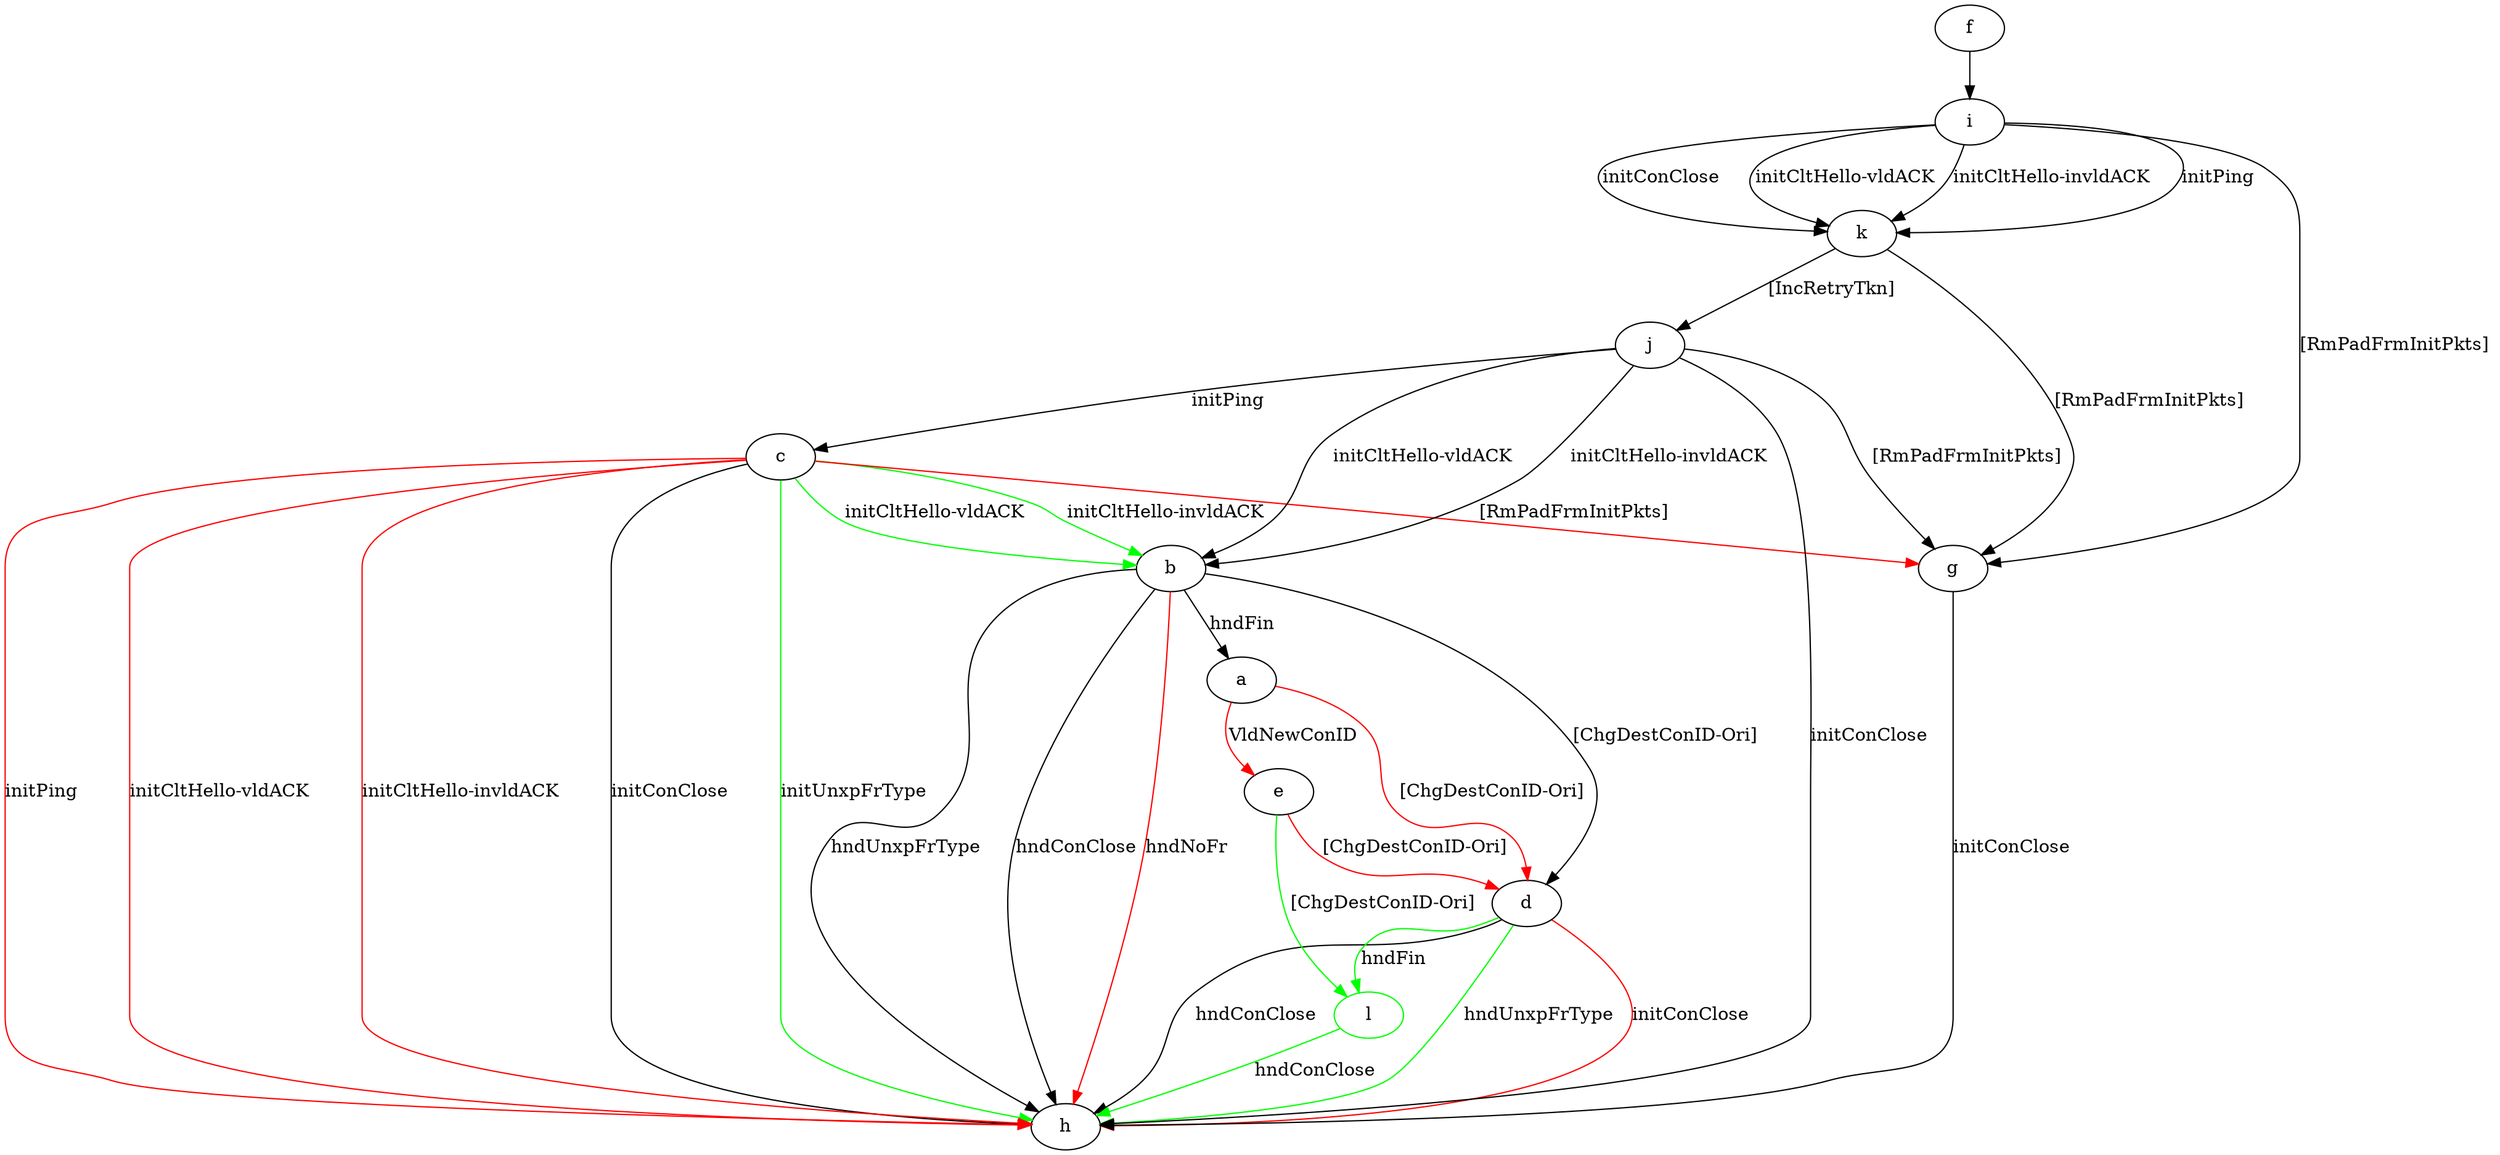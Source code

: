 digraph "" {
	a -> d	[key=0,
		color=red,
		label="[ChgDestConID-Ori] "];
	a -> e	[key=0,
		color=red,
		label="VldNewConID "];
	b -> a	[key=0,
		label="hndFin "];
	b -> d	[key=0,
		label="[ChgDestConID-Ori] "];
	b -> h	[key=0,
		label="hndUnxpFrType "];
	b -> h	[key=1,
		label="hndConClose "];
	b -> h	[key=2,
		color=red,
		label="hndNoFr "];
	c -> b	[key=0,
		color=green,
		label="initCltHello-vldACK "];
	c -> b	[key=1,
		color=green,
		label="initCltHello-invldACK "];
	c -> g	[key=0,
		color=red,
		label="[RmPadFrmInitPkts] "];
	c -> h	[key=0,
		label="initConClose "];
	c -> h	[key=1,
		color=green,
		label="initUnxpFrType "];
	c -> h	[key=2,
		color=red,
		label="initPing "];
	c -> h	[key=3,
		color=red,
		label="initCltHello-vldACK "];
	c -> h	[key=4,
		color=red,
		label="initCltHello-invldACK "];
	d -> h	[key=0,
		label="hndConClose "];
	d -> h	[key=1,
		color=green,
		label="hndUnxpFrType "];
	d -> h	[key=2,
		color=red,
		label="initConClose "];
	l	[color=green];
	d -> l	[key=0,
		color=green,
		label="hndFin "];
	e -> d	[key=0,
		color=red,
		label="[ChgDestConID-Ori] "];
	e -> l	[key=0,
		color=green,
		label="[ChgDestConID-Ori] "];
	f -> i	[key=0];
	g -> h	[key=0,
		label="initConClose "];
	i -> g	[key=0,
		label="[RmPadFrmInitPkts] "];
	i -> k	[key=0,
		label="initPing "];
	i -> k	[key=1,
		label="initConClose "];
	i -> k	[key=2,
		label="initCltHello-vldACK "];
	i -> k	[key=3,
		label="initCltHello-invldACK "];
	j -> b	[key=0,
		label="initCltHello-vldACK "];
	j -> b	[key=1,
		label="initCltHello-invldACK "];
	j -> c	[key=0,
		label="initPing "];
	j -> g	[key=0,
		label="[RmPadFrmInitPkts] "];
	j -> h	[key=0,
		label="initConClose "];
	k -> g	[key=0,
		label="[RmPadFrmInitPkts] "];
	k -> j	[key=0,
		label="[IncRetryTkn] "];
	l -> h	[key=0,
		color=green,
		label="hndConClose "];
}
